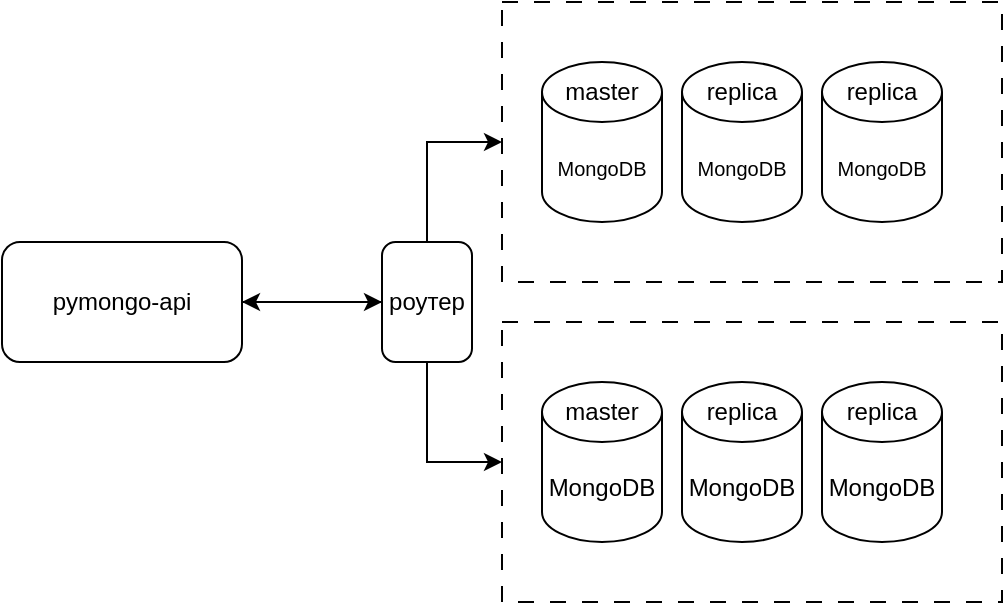 <mxfile version="25.0.1">
  <diagram name="Page-1" id="-H_mtQnk-PTXWXPvYvuk">
    <mxGraphModel dx="744" dy="390" grid="1" gridSize="10" guides="1" tooltips="1" connect="1" arrows="1" fold="1" page="1" pageScale="1" pageWidth="1169" pageHeight="827" math="0" shadow="0">
      <root>
        <mxCell id="0" />
        <mxCell id="1" parent="0" />
        <mxCell id="uLa2FIIkXBWoVXCnlkZr-13" value="" style="rounded=0;whiteSpace=wrap;html=1;strokeColor=default;dashed=1;dashPattern=8 8;" vertex="1" parent="1">
          <mxGeometry x="610" y="170" width="250" height="140" as="geometry" />
        </mxCell>
        <mxCell id="uLa2FIIkXBWoVXCnlkZr-12" value="" style="rounded=0;whiteSpace=wrap;html=1;dashed=1;dashPattern=8 8;" vertex="1" parent="1">
          <mxGeometry x="610" y="330" width="250" height="140" as="geometry" />
        </mxCell>
        <mxCell id="zA23MoTUsTF4_91t8viU-2" value="&lt;font style=&quot;font-size: 10px;&quot;&gt;MongoDB&lt;/font&gt;" style="shape=cylinder3;whiteSpace=wrap;html=1;boundedLbl=1;backgroundOutline=1;size=15;" parent="1" vertex="1">
          <mxGeometry x="630" y="200" width="60" height="80" as="geometry" />
        </mxCell>
        <mxCell id="zA23MoTUsTF4_91t8viU-3" value="pymongo-api" style="rounded=1;whiteSpace=wrap;html=1;" parent="1" vertex="1">
          <mxGeometry x="360" y="290" width="120" height="60" as="geometry" />
        </mxCell>
        <mxCell id="uLa2FIIkXBWoVXCnlkZr-1" value="MongoDB" style="shape=cylinder3;whiteSpace=wrap;html=1;boundedLbl=1;backgroundOutline=1;size=15;" vertex="1" parent="1">
          <mxGeometry x="630" y="360" width="60" height="80" as="geometry" />
        </mxCell>
        <mxCell id="uLa2FIIkXBWoVXCnlkZr-3" value="" style="edgeStyle=orthogonalEdgeStyle;rounded=0;orthogonalLoop=1;jettySize=auto;html=1;" edge="1" parent="1" source="uLa2FIIkXBWoVXCnlkZr-2" target="zA23MoTUsTF4_91t8viU-3">
          <mxGeometry relative="1" as="geometry" />
        </mxCell>
        <mxCell id="uLa2FIIkXBWoVXCnlkZr-4" value="" style="edgeStyle=orthogonalEdgeStyle;rounded=0;orthogonalLoop=1;jettySize=auto;html=1;exitX=1;exitY=0.5;exitDx=0;exitDy=0;entryX=0;entryY=0.5;entryDx=0;entryDy=0;entryPerimeter=0;" edge="1" parent="1" source="zA23MoTUsTF4_91t8viU-3" target="uLa2FIIkXBWoVXCnlkZr-2">
          <mxGeometry relative="1" as="geometry">
            <mxPoint x="480" y="320" as="sourcePoint" />
            <mxPoint x="630" y="240" as="targetPoint" />
          </mxGeometry>
        </mxCell>
        <mxCell id="uLa2FIIkXBWoVXCnlkZr-2" value="роутер" style="rounded=1;whiteSpace=wrap;html=1;" vertex="1" parent="1">
          <mxGeometry x="550" y="290" width="45" height="60" as="geometry" />
        </mxCell>
        <mxCell id="uLa2FIIkXBWoVXCnlkZr-5" style="edgeStyle=orthogonalEdgeStyle;rounded=0;orthogonalLoop=1;jettySize=auto;html=1;" edge="1" parent="1" source="uLa2FIIkXBWoVXCnlkZr-2">
          <mxGeometry relative="1" as="geometry">
            <mxPoint x="610" y="240" as="targetPoint" />
            <Array as="points">
              <mxPoint x="573" y="240" />
            </Array>
          </mxGeometry>
        </mxCell>
        <mxCell id="uLa2FIIkXBWoVXCnlkZr-7" style="edgeStyle=orthogonalEdgeStyle;rounded=0;orthogonalLoop=1;jettySize=auto;html=1;exitX=0.5;exitY=1;exitDx=0;exitDy=0;" edge="1" parent="1" source="uLa2FIIkXBWoVXCnlkZr-2">
          <mxGeometry relative="1" as="geometry">
            <mxPoint x="573" y="450" as="sourcePoint" />
            <mxPoint x="610" y="400" as="targetPoint" />
            <Array as="points">
              <mxPoint x="573" y="400" />
            </Array>
          </mxGeometry>
        </mxCell>
        <mxCell id="uLa2FIIkXBWoVXCnlkZr-8" value="&lt;font style=&quot;font-size: 10px;&quot;&gt;MongoDB&lt;/font&gt;" style="shape=cylinder3;whiteSpace=wrap;html=1;boundedLbl=1;backgroundOutline=1;size=15;" vertex="1" parent="1">
          <mxGeometry x="700" y="200" width="60" height="80" as="geometry" />
        </mxCell>
        <mxCell id="uLa2FIIkXBWoVXCnlkZr-9" value="&lt;font style=&quot;font-size: 10px;&quot;&gt;MongoDB&lt;/font&gt;" style="shape=cylinder3;whiteSpace=wrap;html=1;boundedLbl=1;backgroundOutline=1;size=15;" vertex="1" parent="1">
          <mxGeometry x="770" y="200" width="60" height="80" as="geometry" />
        </mxCell>
        <mxCell id="uLa2FIIkXBWoVXCnlkZr-10" value="MongoDB" style="shape=cylinder3;whiteSpace=wrap;html=1;boundedLbl=1;backgroundOutline=1;size=15;" vertex="1" parent="1">
          <mxGeometry x="700" y="360" width="60" height="80" as="geometry" />
        </mxCell>
        <mxCell id="uLa2FIIkXBWoVXCnlkZr-11" value="MongoDB" style="shape=cylinder3;whiteSpace=wrap;html=1;boundedLbl=1;backgroundOutline=1;size=15;" vertex="1" parent="1">
          <mxGeometry x="770" y="360" width="60" height="80" as="geometry" />
        </mxCell>
        <mxCell id="uLa2FIIkXBWoVXCnlkZr-14" value="master" style="text;html=1;align=center;verticalAlign=middle;whiteSpace=wrap;rounded=0;" vertex="1" parent="1">
          <mxGeometry x="635" y="200" width="50" height="30" as="geometry" />
        </mxCell>
        <mxCell id="uLa2FIIkXBWoVXCnlkZr-15" value="master" style="text;html=1;align=center;verticalAlign=middle;whiteSpace=wrap;rounded=0;" vertex="1" parent="1">
          <mxGeometry x="635" y="360" width="50" height="30" as="geometry" />
        </mxCell>
        <mxCell id="uLa2FIIkXBWoVXCnlkZr-16" value="replica" style="text;html=1;align=center;verticalAlign=middle;whiteSpace=wrap;rounded=0;" vertex="1" parent="1">
          <mxGeometry x="700" y="200" width="60" height="30" as="geometry" />
        </mxCell>
        <mxCell id="uLa2FIIkXBWoVXCnlkZr-17" value="replica" style="text;html=1;align=center;verticalAlign=middle;whiteSpace=wrap;rounded=0;" vertex="1" parent="1">
          <mxGeometry x="770" y="200" width="60" height="30" as="geometry" />
        </mxCell>
        <mxCell id="uLa2FIIkXBWoVXCnlkZr-18" value="replica" style="text;html=1;align=center;verticalAlign=middle;whiteSpace=wrap;rounded=0;" vertex="1" parent="1">
          <mxGeometry x="700" y="360" width="60" height="30" as="geometry" />
        </mxCell>
        <mxCell id="uLa2FIIkXBWoVXCnlkZr-19" value="replica" style="text;html=1;align=center;verticalAlign=middle;whiteSpace=wrap;rounded=0;" vertex="1" parent="1">
          <mxGeometry x="770" y="360" width="60" height="30" as="geometry" />
        </mxCell>
      </root>
    </mxGraphModel>
  </diagram>
</mxfile>
